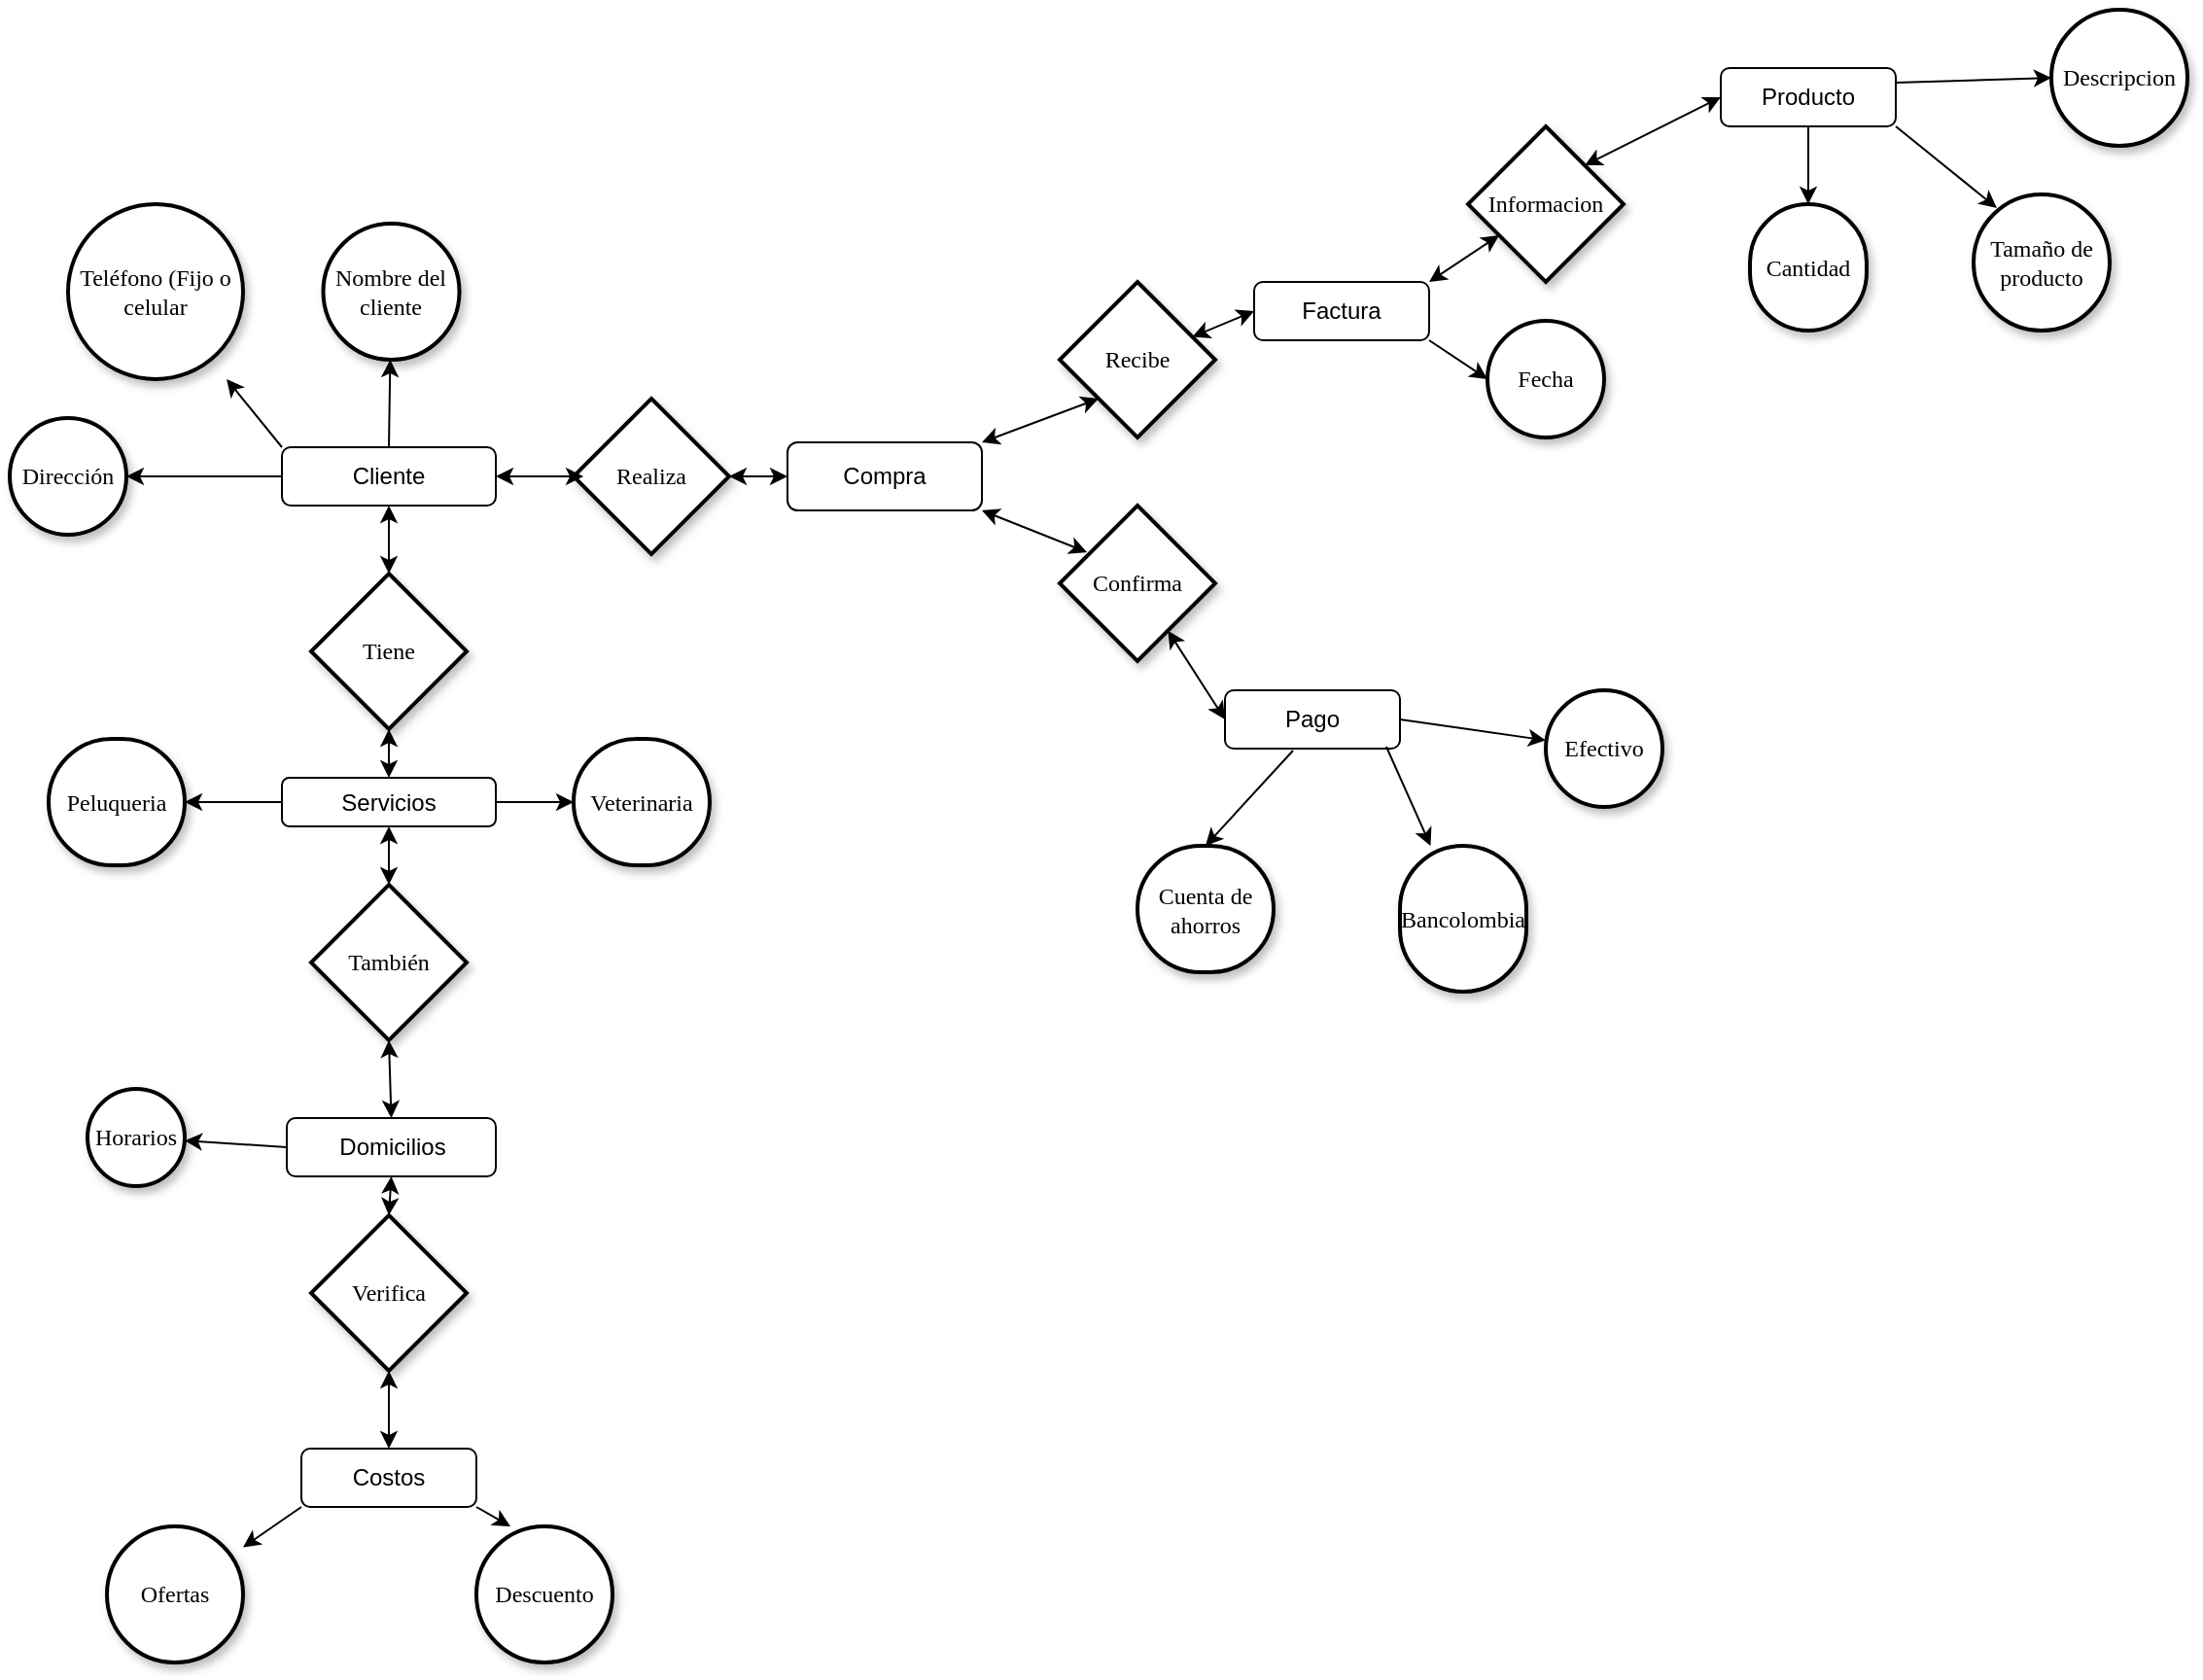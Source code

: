 <mxfile version="13.9.9" type="github">
  <diagram name="Page-1" id="ad52d381-51e7-2e0d-a935-2d0ddd2fd229">
    <mxGraphModel dx="1422" dy="1644" grid="1" gridSize="10" guides="1" tooltips="1" connect="1" arrows="1" fold="1" page="1" pageScale="1" pageWidth="1100" pageHeight="850" background="#ffffff" math="0" shadow="0">
      <root>
        <mxCell id="0" />
        <mxCell id="1" parent="0" />
        <mxCell id="2c924340bb9dbf6c-1" value="&lt;span&gt;Nombre del cliente&lt;/span&gt;" style="whiteSpace=wrap;html=1;rounded=1;shadow=1;comic=0;labelBackgroundColor=none;strokeWidth=2;fontFamily=Verdana;fontSize=12;align=center;arcSize=50;" parent="1" vertex="1">
          <mxGeometry x="261.25" y="50" width="70" height="70" as="geometry" />
        </mxCell>
        <mxCell id="2c924340bb9dbf6c-10" value="&lt;span&gt;Teléfono&amp;nbsp;(Fijo o celular&lt;/span&gt;" style="whiteSpace=wrap;html=1;rounded=1;shadow=1;comic=0;labelBackgroundColor=none;strokeWidth=2;fontFamily=Verdana;fontSize=12;align=center;arcSize=50;" parent="1" vertex="1">
          <mxGeometry x="130" y="40" width="90" height="90" as="geometry" />
        </mxCell>
        <mxCell id="2c924340bb9dbf6c-12" value="&lt;span&gt;Tamaño de producto&lt;/span&gt;" style="whiteSpace=wrap;html=1;rounded=1;shadow=1;comic=0;labelBackgroundColor=none;strokeWidth=2;fontFamily=Verdana;fontSize=12;align=center;arcSize=50;" parent="1" vertex="1">
          <mxGeometry x="1110" y="35" width="70" height="70" as="geometry" />
        </mxCell>
        <mxCell id="2c924340bb9dbf6c-13" value="&lt;span&gt;Descripcion&lt;/span&gt;" style="whiteSpace=wrap;html=1;rounded=1;shadow=1;comic=0;labelBackgroundColor=none;strokeWidth=2;fontFamily=Verdana;fontSize=12;align=center;arcSize=50;" parent="1" vertex="1">
          <mxGeometry x="1150" y="-60" width="70" height="70" as="geometry" />
        </mxCell>
        <mxCell id="2c924340bb9dbf6c-15" value="&lt;span&gt;Cuenta de ahorros&lt;/span&gt;" style="whiteSpace=wrap;html=1;rounded=1;shadow=1;comic=0;labelBackgroundColor=none;strokeWidth=2;fontFamily=Verdana;fontSize=12;align=center;arcSize=50;" parent="1" vertex="1">
          <mxGeometry x="680" y="370" width="70" height="65" as="geometry" />
        </mxCell>
        <mxCell id="2c924340bb9dbf6c-16" value="&lt;span&gt;Bancolombia&lt;/span&gt;" style="whiteSpace=wrap;html=1;rounded=1;shadow=1;comic=0;labelBackgroundColor=none;strokeWidth=2;fontFamily=Verdana;fontSize=12;align=center;arcSize=50;" parent="1" vertex="1">
          <mxGeometry x="815" y="370" width="65" height="75" as="geometry" />
        </mxCell>
        <mxCell id="2c924340bb9dbf6c-19" value="Efectivo" style="whiteSpace=wrap;html=1;rounded=1;shadow=1;comic=0;labelBackgroundColor=none;strokeWidth=2;fontFamily=Verdana;fontSize=12;align=center;arcSize=50;" parent="1" vertex="1">
          <mxGeometry x="890" y="290" width="60" height="60" as="geometry" />
        </mxCell>
        <mxCell id="2c924340bb9dbf6c-24" value="Tiene" style="rhombus;whiteSpace=wrap;html=1;rounded=0;shadow=1;comic=0;labelBackgroundColor=none;strokeWidth=2;fontFamily=Verdana;fontSize=12;align=center;" parent="1" vertex="1">
          <mxGeometry x="255" y="230" width="80" height="80" as="geometry" />
        </mxCell>
        <mxCell id="2c924340bb9dbf6c-53" value="&lt;span&gt;Fecha&lt;/span&gt;" style="whiteSpace=wrap;html=1;rounded=1;shadow=1;comic=0;labelBackgroundColor=none;strokeWidth=2;fontFamily=Verdana;fontSize=12;align=center;arcSize=50;" parent="1" vertex="1">
          <mxGeometry x="860" y="100" width="60" height="60" as="geometry" />
        </mxCell>
        <mxCell id="2c924340bb9dbf6c-54" value="&lt;span&gt;Cantidad&lt;/span&gt;" style="whiteSpace=wrap;html=1;rounded=1;shadow=1;comic=0;labelBackgroundColor=none;strokeWidth=2;fontFamily=Verdana;fontSize=12;align=center;arcSize=50;" parent="1" vertex="1">
          <mxGeometry x="995" y="40" width="60" height="65" as="geometry" />
        </mxCell>
        <mxCell id="2c924340bb9dbf6c-55" value="&lt;span&gt;Peluqueria&lt;/span&gt;" style="whiteSpace=wrap;html=1;rounded=1;shadow=1;comic=0;labelBackgroundColor=none;strokeWidth=2;fontFamily=Verdana;fontSize=12;align=center;arcSize=50;" parent="1" vertex="1">
          <mxGeometry x="120" y="315" width="70" height="65" as="geometry" />
        </mxCell>
        <mxCell id="2c924340bb9dbf6c-56" value="&lt;span&gt;Descuento&lt;/span&gt;" style="whiteSpace=wrap;html=1;rounded=1;shadow=1;comic=0;labelBackgroundColor=none;strokeWidth=2;fontFamily=Verdana;fontSize=12;align=center;arcSize=50;" parent="1" vertex="1">
          <mxGeometry x="340" y="720" width="70" height="70" as="geometry" />
        </mxCell>
        <mxCell id="2c924340bb9dbf6c-58" value="&lt;span&gt;Horarios&lt;/span&gt;" style="whiteSpace=wrap;html=1;rounded=1;shadow=1;comic=0;labelBackgroundColor=none;strokeWidth=2;fontFamily=Verdana;fontSize=12;align=center;arcSize=50;" parent="1" vertex="1">
          <mxGeometry x="140" y="495" width="50" height="50" as="geometry" />
        </mxCell>
        <mxCell id="2c924340bb9dbf6c-59" value="&lt;span&gt;Veterinaria&lt;/span&gt;" style="whiteSpace=wrap;html=1;rounded=1;shadow=1;comic=0;labelBackgroundColor=none;strokeWidth=2;fontFamily=Verdana;fontSize=12;align=center;arcSize=50;" parent="1" vertex="1">
          <mxGeometry x="390" y="315" width="70" height="65" as="geometry" />
        </mxCell>
        <mxCell id="2c924340bb9dbf6c-60" value="&lt;span&gt;Ofertas&lt;/span&gt;" style="whiteSpace=wrap;html=1;rounded=1;shadow=1;comic=0;labelBackgroundColor=none;strokeWidth=2;fontFamily=Verdana;fontSize=12;align=center;arcSize=50;" parent="1" vertex="1">
          <mxGeometry x="150" y="720" width="70" height="70" as="geometry" />
        </mxCell>
        <mxCell id="2c924340bb9dbf6c-69" value="Dirección" style="whiteSpace=wrap;html=1;rounded=1;shadow=1;comic=0;labelBackgroundColor=none;strokeWidth=2;fontFamily=Verdana;fontSize=12;align=center;arcSize=50;" parent="1" vertex="1">
          <mxGeometry x="100" y="150" width="60" height="60" as="geometry" />
        </mxCell>
        <mxCell id="Xk8fj1FulcBaX9keO6QQ-5" value="Cliente" style="rounded=1;whiteSpace=wrap;html=1;" vertex="1" parent="1">
          <mxGeometry x="240" y="165" width="110" height="30" as="geometry" />
        </mxCell>
        <mxCell id="Xk8fj1FulcBaX9keO6QQ-6" value="Servicios" style="rounded=1;whiteSpace=wrap;html=1;" vertex="1" parent="1">
          <mxGeometry x="240" y="335" width="110" height="25" as="geometry" />
        </mxCell>
        <mxCell id="Xk8fj1FulcBaX9keO6QQ-7" value="Domicilios" style="rounded=1;whiteSpace=wrap;html=1;" vertex="1" parent="1">
          <mxGeometry x="242.5" y="510" width="107.5" height="30" as="geometry" />
        </mxCell>
        <mxCell id="Xk8fj1FulcBaX9keO6QQ-8" value="Costos" style="rounded=1;whiteSpace=wrap;html=1;" vertex="1" parent="1">
          <mxGeometry x="250" y="680" width="90" height="30" as="geometry" />
        </mxCell>
        <mxCell id="Xk8fj1FulcBaX9keO6QQ-9" value="Compra" style="rounded=1;whiteSpace=wrap;html=1;" vertex="1" parent="1">
          <mxGeometry x="500" y="162.5" width="100" height="35" as="geometry" />
        </mxCell>
        <mxCell id="Xk8fj1FulcBaX9keO6QQ-10" value="Pago" style="rounded=1;whiteSpace=wrap;html=1;" vertex="1" parent="1">
          <mxGeometry x="725" y="290" width="90" height="30" as="geometry" />
        </mxCell>
        <mxCell id="Xk8fj1FulcBaX9keO6QQ-11" value="Factura" style="rounded=1;whiteSpace=wrap;html=1;" vertex="1" parent="1">
          <mxGeometry x="740" y="80" width="90" height="30" as="geometry" />
        </mxCell>
        <mxCell id="Xk8fj1FulcBaX9keO6QQ-12" value="Producto" style="rounded=1;whiteSpace=wrap;html=1;" vertex="1" parent="1">
          <mxGeometry x="980" y="-30" width="90" height="30" as="geometry" />
        </mxCell>
        <mxCell id="Xk8fj1FulcBaX9keO6QQ-14" value="" style="endArrow=classic;html=1;exitX=0;exitY=0.5;exitDx=0;exitDy=0;" edge="1" parent="1" source="Xk8fj1FulcBaX9keO6QQ-5" target="2c924340bb9dbf6c-69">
          <mxGeometry width="50" height="50" relative="1" as="geometry">
            <mxPoint x="520" y="430" as="sourcePoint" />
            <mxPoint x="570" y="380" as="targetPoint" />
          </mxGeometry>
        </mxCell>
        <mxCell id="Xk8fj1FulcBaX9keO6QQ-15" value="" style="endArrow=classic;html=1;exitX=0;exitY=0;exitDx=0;exitDy=0;" edge="1" parent="1" source="Xk8fj1FulcBaX9keO6QQ-5" target="2c924340bb9dbf6c-10">
          <mxGeometry width="50" height="50" relative="1" as="geometry">
            <mxPoint x="520" y="430" as="sourcePoint" />
            <mxPoint x="570" y="380" as="targetPoint" />
          </mxGeometry>
        </mxCell>
        <mxCell id="Xk8fj1FulcBaX9keO6QQ-16" value="" style="endArrow=classic;html=1;exitX=0.5;exitY=0;exitDx=0;exitDy=0;" edge="1" parent="1" source="Xk8fj1FulcBaX9keO6QQ-5" target="2c924340bb9dbf6c-1">
          <mxGeometry width="50" height="50" relative="1" as="geometry">
            <mxPoint x="520" y="430" as="sourcePoint" />
            <mxPoint x="570" y="380" as="targetPoint" />
          </mxGeometry>
        </mxCell>
        <mxCell id="Xk8fj1FulcBaX9keO6QQ-22" value="" style="endArrow=classic;html=1;exitX=0;exitY=0.5;exitDx=0;exitDy=0;" edge="1" parent="1" source="Xk8fj1FulcBaX9keO6QQ-6" target="2c924340bb9dbf6c-55">
          <mxGeometry width="50" height="50" relative="1" as="geometry">
            <mxPoint x="520" y="430" as="sourcePoint" />
            <mxPoint x="570" y="380" as="targetPoint" />
          </mxGeometry>
        </mxCell>
        <mxCell id="Xk8fj1FulcBaX9keO6QQ-23" value="" style="endArrow=classic;startArrow=classic;html=1;entryX=0.5;entryY=1;entryDx=0;entryDy=0;exitX=0.5;exitY=0;exitDx=0;exitDy=0;" edge="1" parent="1" source="Xk8fj1FulcBaX9keO6QQ-6" target="2c924340bb9dbf6c-24">
          <mxGeometry width="50" height="50" relative="1" as="geometry">
            <mxPoint x="520" y="430" as="sourcePoint" />
            <mxPoint x="570" y="380" as="targetPoint" />
          </mxGeometry>
        </mxCell>
        <mxCell id="Xk8fj1FulcBaX9keO6QQ-24" value="" style="endArrow=classic;html=1;exitX=1;exitY=0.5;exitDx=0;exitDy=0;entryX=0;entryY=0.5;entryDx=0;entryDy=0;" edge="1" parent="1" source="Xk8fj1FulcBaX9keO6QQ-6" target="2c924340bb9dbf6c-59">
          <mxGeometry width="50" height="50" relative="1" as="geometry">
            <mxPoint x="520" y="430" as="sourcePoint" />
            <mxPoint x="570" y="380" as="targetPoint" />
          </mxGeometry>
        </mxCell>
        <mxCell id="Xk8fj1FulcBaX9keO6QQ-25" value="También" style="rhombus;whiteSpace=wrap;html=1;rounded=0;shadow=1;comic=0;labelBackgroundColor=none;strokeWidth=2;fontFamily=Verdana;fontSize=12;align=center;" vertex="1" parent="1">
          <mxGeometry x="255" y="390" width="80" height="80" as="geometry" />
        </mxCell>
        <mxCell id="Xk8fj1FulcBaX9keO6QQ-26" value="" style="endArrow=classic;startArrow=classic;html=1;entryX=0.5;entryY=0;entryDx=0;entryDy=0;exitX=0.5;exitY=1;exitDx=0;exitDy=0;" edge="1" parent="1" source="Xk8fj1FulcBaX9keO6QQ-6" target="Xk8fj1FulcBaX9keO6QQ-25">
          <mxGeometry width="50" height="50" relative="1" as="geometry">
            <mxPoint x="290" y="370" as="sourcePoint" />
            <mxPoint x="570" y="380" as="targetPoint" />
          </mxGeometry>
        </mxCell>
        <mxCell id="Xk8fj1FulcBaX9keO6QQ-28" value="" style="endArrow=classic;startArrow=classic;html=1;exitX=0.5;exitY=1;exitDx=0;exitDy=0;entryX=0.5;entryY=0;entryDx=0;entryDy=0;" edge="1" parent="1" source="Xk8fj1FulcBaX9keO6QQ-5" target="2c924340bb9dbf6c-24">
          <mxGeometry width="50" height="50" relative="1" as="geometry">
            <mxPoint x="520" y="430" as="sourcePoint" />
            <mxPoint x="570" y="380" as="targetPoint" />
          </mxGeometry>
        </mxCell>
        <mxCell id="Xk8fj1FulcBaX9keO6QQ-29" value="" style="endArrow=classic;startArrow=classic;html=1;exitX=0.5;exitY=1;exitDx=0;exitDy=0;entryX=0.5;entryY=0;entryDx=0;entryDy=0;" edge="1" parent="1" source="Xk8fj1FulcBaX9keO6QQ-25" target="Xk8fj1FulcBaX9keO6QQ-7">
          <mxGeometry width="50" height="50" relative="1" as="geometry">
            <mxPoint x="520" y="430" as="sourcePoint" />
            <mxPoint x="570" y="380" as="targetPoint" />
          </mxGeometry>
        </mxCell>
        <mxCell id="Xk8fj1FulcBaX9keO6QQ-30" value="" style="endArrow=classic;html=1;exitX=1;exitY=1;exitDx=0;exitDy=0;entryX=0.25;entryY=0;entryDx=0;entryDy=0;" edge="1" parent="1" source="Xk8fj1FulcBaX9keO6QQ-8" target="2c924340bb9dbf6c-56">
          <mxGeometry width="50" height="50" relative="1" as="geometry">
            <mxPoint x="520" y="430" as="sourcePoint" />
            <mxPoint x="570" y="380" as="targetPoint" />
          </mxGeometry>
        </mxCell>
        <mxCell id="Xk8fj1FulcBaX9keO6QQ-31" value="" style="endArrow=classic;html=1;exitX=0;exitY=1;exitDx=0;exitDy=0;" edge="1" parent="1" source="Xk8fj1FulcBaX9keO6QQ-8" target="2c924340bb9dbf6c-60">
          <mxGeometry width="50" height="50" relative="1" as="geometry">
            <mxPoint x="520" y="430" as="sourcePoint" />
            <mxPoint x="570" y="380" as="targetPoint" />
          </mxGeometry>
        </mxCell>
        <mxCell id="Xk8fj1FulcBaX9keO6QQ-32" value="Realiza" style="rhombus;whiteSpace=wrap;html=1;rounded=0;shadow=1;comic=0;labelBackgroundColor=none;strokeWidth=2;fontFamily=Verdana;fontSize=12;align=center;" vertex="1" parent="1">
          <mxGeometry x="390" y="140" width="80" height="80" as="geometry" />
        </mxCell>
        <mxCell id="Xk8fj1FulcBaX9keO6QQ-33" value="" style="endArrow=classic;startArrow=classic;html=1;exitX=1;exitY=0.5;exitDx=0;exitDy=0;entryX=0.063;entryY=0.5;entryDx=0;entryDy=0;entryPerimeter=0;" edge="1" parent="1" source="Xk8fj1FulcBaX9keO6QQ-5" target="Xk8fj1FulcBaX9keO6QQ-32">
          <mxGeometry width="50" height="50" relative="1" as="geometry">
            <mxPoint x="520" y="430" as="sourcePoint" />
            <mxPoint x="570" y="380" as="targetPoint" />
          </mxGeometry>
        </mxCell>
        <mxCell id="Xk8fj1FulcBaX9keO6QQ-34" value="" style="endArrow=classic;startArrow=classic;html=1;exitX=1;exitY=0.5;exitDx=0;exitDy=0;entryX=0;entryY=0.5;entryDx=0;entryDy=0;" edge="1" parent="1" source="Xk8fj1FulcBaX9keO6QQ-32" target="Xk8fj1FulcBaX9keO6QQ-9">
          <mxGeometry width="50" height="50" relative="1" as="geometry">
            <mxPoint x="520" y="430" as="sourcePoint" />
            <mxPoint x="570" y="380" as="targetPoint" />
          </mxGeometry>
        </mxCell>
        <mxCell id="Xk8fj1FulcBaX9keO6QQ-35" value="Recibe" style="rhombus;whiteSpace=wrap;html=1;rounded=0;shadow=1;comic=0;labelBackgroundColor=none;strokeWidth=2;fontFamily=Verdana;fontSize=12;align=center;" vertex="1" parent="1">
          <mxGeometry x="640" y="80" width="80" height="80" as="geometry" />
        </mxCell>
        <mxCell id="Xk8fj1FulcBaX9keO6QQ-36" value="Confirma" style="rhombus;whiteSpace=wrap;html=1;rounded=0;shadow=1;comic=0;labelBackgroundColor=none;strokeWidth=2;fontFamily=Verdana;fontSize=12;align=center;" vertex="1" parent="1">
          <mxGeometry x="640" y="195" width="80" height="80" as="geometry" />
        </mxCell>
        <mxCell id="Xk8fj1FulcBaX9keO6QQ-37" value="" style="endArrow=classic;startArrow=classic;html=1;entryX=1;entryY=1;entryDx=0;entryDy=0;exitX=0.175;exitY=0.3;exitDx=0;exitDy=0;exitPerimeter=0;" edge="1" parent="1" source="Xk8fj1FulcBaX9keO6QQ-36" target="Xk8fj1FulcBaX9keO6QQ-9">
          <mxGeometry width="50" height="50" relative="1" as="geometry">
            <mxPoint x="520" y="430" as="sourcePoint" />
            <mxPoint x="570" y="380" as="targetPoint" />
          </mxGeometry>
        </mxCell>
        <mxCell id="Xk8fj1FulcBaX9keO6QQ-38" value="" style="endArrow=classic;startArrow=classic;html=1;exitX=1;exitY=0;exitDx=0;exitDy=0;entryX=0;entryY=1;entryDx=0;entryDy=0;" edge="1" parent="1" source="Xk8fj1FulcBaX9keO6QQ-9" target="Xk8fj1FulcBaX9keO6QQ-35">
          <mxGeometry width="50" height="50" relative="1" as="geometry">
            <mxPoint x="520" y="430" as="sourcePoint" />
            <mxPoint x="570" y="380" as="targetPoint" />
          </mxGeometry>
        </mxCell>
        <mxCell id="Xk8fj1FulcBaX9keO6QQ-40" value="" style="endArrow=classic;startArrow=classic;html=1;entryX=0;entryY=0.5;entryDx=0;entryDy=0;" edge="1" parent="1" source="Xk8fj1FulcBaX9keO6QQ-36" target="Xk8fj1FulcBaX9keO6QQ-10">
          <mxGeometry width="50" height="50" relative="1" as="geometry">
            <mxPoint x="710" y="280" as="sourcePoint" />
            <mxPoint x="570" y="380" as="targetPoint" />
          </mxGeometry>
        </mxCell>
        <mxCell id="Xk8fj1FulcBaX9keO6QQ-43" value="" style="endArrow=classic;startArrow=classic;html=1;entryX=0;entryY=0.5;entryDx=0;entryDy=0;" edge="1" parent="1" source="Xk8fj1FulcBaX9keO6QQ-35" target="Xk8fj1FulcBaX9keO6QQ-11">
          <mxGeometry width="50" height="50" relative="1" as="geometry">
            <mxPoint x="520" y="430" as="sourcePoint" />
            <mxPoint x="570" y="380" as="targetPoint" />
          </mxGeometry>
        </mxCell>
        <mxCell id="Xk8fj1FulcBaX9keO6QQ-44" value="" style="endArrow=classic;html=1;exitX=1;exitY=0.5;exitDx=0;exitDy=0;" edge="1" parent="1" source="Xk8fj1FulcBaX9keO6QQ-10" target="2c924340bb9dbf6c-19">
          <mxGeometry width="50" height="50" relative="1" as="geometry">
            <mxPoint x="520" y="420" as="sourcePoint" />
            <mxPoint x="570" y="370" as="targetPoint" />
          </mxGeometry>
        </mxCell>
        <mxCell id="Xk8fj1FulcBaX9keO6QQ-45" value="" style="endArrow=classic;html=1;exitX=0.922;exitY=0.967;exitDx=0;exitDy=0;exitPerimeter=0;" edge="1" parent="1" source="Xk8fj1FulcBaX9keO6QQ-10" target="2c924340bb9dbf6c-16">
          <mxGeometry width="50" height="50" relative="1" as="geometry">
            <mxPoint x="520" y="420" as="sourcePoint" />
            <mxPoint x="570" y="370" as="targetPoint" />
          </mxGeometry>
        </mxCell>
        <mxCell id="Xk8fj1FulcBaX9keO6QQ-46" value="" style="endArrow=classic;html=1;entryX=0.5;entryY=0;entryDx=0;entryDy=0;exitX=0.389;exitY=1.033;exitDx=0;exitDy=0;exitPerimeter=0;" edge="1" parent="1" source="Xk8fj1FulcBaX9keO6QQ-10" target="2c924340bb9dbf6c-15">
          <mxGeometry width="50" height="50" relative="1" as="geometry">
            <mxPoint x="520" y="420" as="sourcePoint" />
            <mxPoint x="570" y="370" as="targetPoint" />
          </mxGeometry>
        </mxCell>
        <mxCell id="Xk8fj1FulcBaX9keO6QQ-47" value="Informacion" style="rhombus;whiteSpace=wrap;html=1;rounded=0;shadow=1;comic=0;labelBackgroundColor=none;strokeWidth=2;fontFamily=Verdana;fontSize=12;align=center;" vertex="1" parent="1">
          <mxGeometry x="850" width="80" height="80" as="geometry" />
        </mxCell>
        <mxCell id="Xk8fj1FulcBaX9keO6QQ-48" value="" style="endArrow=classic;startArrow=classic;html=1;exitX=1;exitY=0;exitDx=0;exitDy=0;" edge="1" parent="1" source="Xk8fj1FulcBaX9keO6QQ-11" target="Xk8fj1FulcBaX9keO6QQ-47">
          <mxGeometry width="50" height="50" relative="1" as="geometry">
            <mxPoint x="520" y="20" as="sourcePoint" />
            <mxPoint x="910" y="-20" as="targetPoint" />
          </mxGeometry>
        </mxCell>
        <mxCell id="Xk8fj1FulcBaX9keO6QQ-49" value="" style="endArrow=classic;html=1;entryX=0;entryY=0.5;entryDx=0;entryDy=0;exitX=1;exitY=1;exitDx=0;exitDy=0;" edge="1" parent="1" source="Xk8fj1FulcBaX9keO6QQ-11" target="2c924340bb9dbf6c-53">
          <mxGeometry width="50" height="50" relative="1" as="geometry">
            <mxPoint x="520" y="20" as="sourcePoint" />
            <mxPoint x="570" y="-30" as="targetPoint" />
          </mxGeometry>
        </mxCell>
        <mxCell id="Xk8fj1FulcBaX9keO6QQ-50" value="" style="endArrow=classic;html=1;entryX=0.5;entryY=0;entryDx=0;entryDy=0;exitX=0.5;exitY=1;exitDx=0;exitDy=0;" edge="1" parent="1" source="Xk8fj1FulcBaX9keO6QQ-12" target="2c924340bb9dbf6c-54">
          <mxGeometry width="50" height="50" relative="1" as="geometry">
            <mxPoint x="990" y="120" as="sourcePoint" />
            <mxPoint x="1040" y="70" as="targetPoint" />
          </mxGeometry>
        </mxCell>
        <mxCell id="Xk8fj1FulcBaX9keO6QQ-51" value="" style="endArrow=classic;startArrow=classic;html=1;exitX=1;exitY=0;exitDx=0;exitDy=0;entryX=0;entryY=0.5;entryDx=0;entryDy=0;" edge="1" parent="1" source="Xk8fj1FulcBaX9keO6QQ-47" target="Xk8fj1FulcBaX9keO6QQ-12">
          <mxGeometry width="50" height="50" relative="1" as="geometry">
            <mxPoint x="905" y="-30" as="sourcePoint" />
            <mxPoint x="955" y="-80" as="targetPoint" />
          </mxGeometry>
        </mxCell>
        <mxCell id="Xk8fj1FulcBaX9keO6QQ-52" value="" style="endArrow=classic;html=1;entryX=0;entryY=0.5;entryDx=0;entryDy=0;exitX=1;exitY=0.25;exitDx=0;exitDy=0;" edge="1" parent="1" source="Xk8fj1FulcBaX9keO6QQ-12" target="2c924340bb9dbf6c-13">
          <mxGeometry width="50" height="50" relative="1" as="geometry">
            <mxPoint x="520" y="20" as="sourcePoint" />
            <mxPoint x="570" y="-30" as="targetPoint" />
          </mxGeometry>
        </mxCell>
        <mxCell id="Xk8fj1FulcBaX9keO6QQ-54" value="" style="endArrow=classic;html=1;entryX=0.171;entryY=0.1;entryDx=0;entryDy=0;entryPerimeter=0;exitX=1;exitY=1;exitDx=0;exitDy=0;" edge="1" parent="1" source="Xk8fj1FulcBaX9keO6QQ-12" target="2c924340bb9dbf6c-12">
          <mxGeometry width="50" height="50" relative="1" as="geometry">
            <mxPoint x="520" y="20" as="sourcePoint" />
            <mxPoint x="570" y="-30" as="targetPoint" />
          </mxGeometry>
        </mxCell>
        <mxCell id="Xk8fj1FulcBaX9keO6QQ-58" value="" style="endArrow=classic;html=1;exitX=0;exitY=0.5;exitDx=0;exitDy=0;" edge="1" parent="1" source="Xk8fj1FulcBaX9keO6QQ-7" target="2c924340bb9dbf6c-58">
          <mxGeometry width="50" height="50" relative="1" as="geometry">
            <mxPoint x="510" y="420" as="sourcePoint" />
            <mxPoint x="560" y="370" as="targetPoint" />
          </mxGeometry>
        </mxCell>
        <mxCell id="Xk8fj1FulcBaX9keO6QQ-59" value="Verifica" style="rhombus;whiteSpace=wrap;html=1;rounded=0;shadow=1;comic=0;labelBackgroundColor=none;strokeWidth=2;fontFamily=Verdana;fontSize=12;align=center;" vertex="1" parent="1">
          <mxGeometry x="255" y="560" width="80" height="80" as="geometry" />
        </mxCell>
        <mxCell id="Xk8fj1FulcBaX9keO6QQ-60" value="" style="endArrow=classic;startArrow=classic;html=1;exitX=0.5;exitY=0;exitDx=0;exitDy=0;entryX=0.5;entryY=1;entryDx=0;entryDy=0;" edge="1" parent="1" source="Xk8fj1FulcBaX9keO6QQ-59" target="Xk8fj1FulcBaX9keO6QQ-7">
          <mxGeometry width="50" height="50" relative="1" as="geometry">
            <mxPoint x="510" y="420" as="sourcePoint" />
            <mxPoint x="560" y="370" as="targetPoint" />
          </mxGeometry>
        </mxCell>
        <mxCell id="Xk8fj1FulcBaX9keO6QQ-61" value="" style="endArrow=classic;startArrow=classic;html=1;exitX=0.5;exitY=1;exitDx=0;exitDy=0;" edge="1" parent="1" source="Xk8fj1FulcBaX9keO6QQ-59" target="Xk8fj1FulcBaX9keO6QQ-8">
          <mxGeometry width="50" height="50" relative="1" as="geometry">
            <mxPoint x="510" y="420" as="sourcePoint" />
            <mxPoint x="560" y="370" as="targetPoint" />
          </mxGeometry>
        </mxCell>
      </root>
    </mxGraphModel>
  </diagram>
</mxfile>
